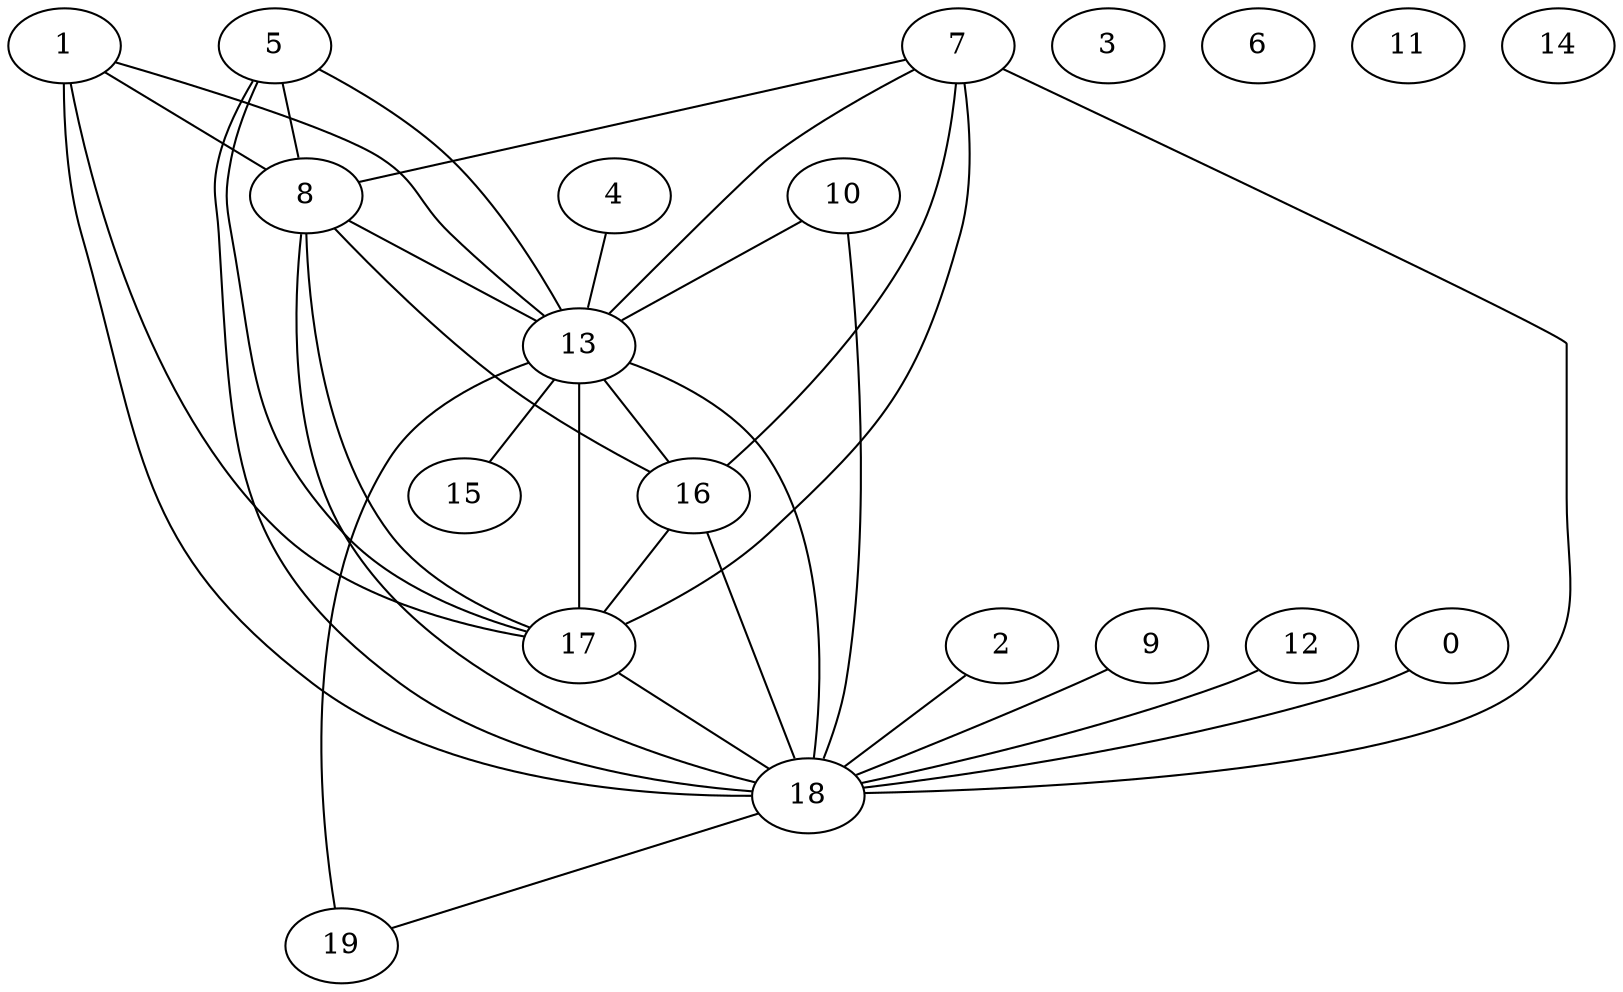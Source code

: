 graph g {0;1;2;3;4;5;6;7;8;9;10;11;12;13;14;15;16;17;18;19;0 -- 18;1 -- 8;1 -- 13;1 -- 17;1 -- 18;2 -- 18;4 -- 13;5 -- 8;5 -- 13;5 -- 17;5 -- 18;7 -- 8;7 -- 13;7 -- 16;7 -- 17;7 -- 18;8 -- 13;8 -- 16;8 -- 17;8 -- 18;9 -- 18;10 -- 13;10 -- 18;12 -- 18;13 -- 15;13 -- 16;13 -- 17;13 -- 18;13 -- 19;16 -- 17;16 -- 18;17 -- 18;18 -- 19;}